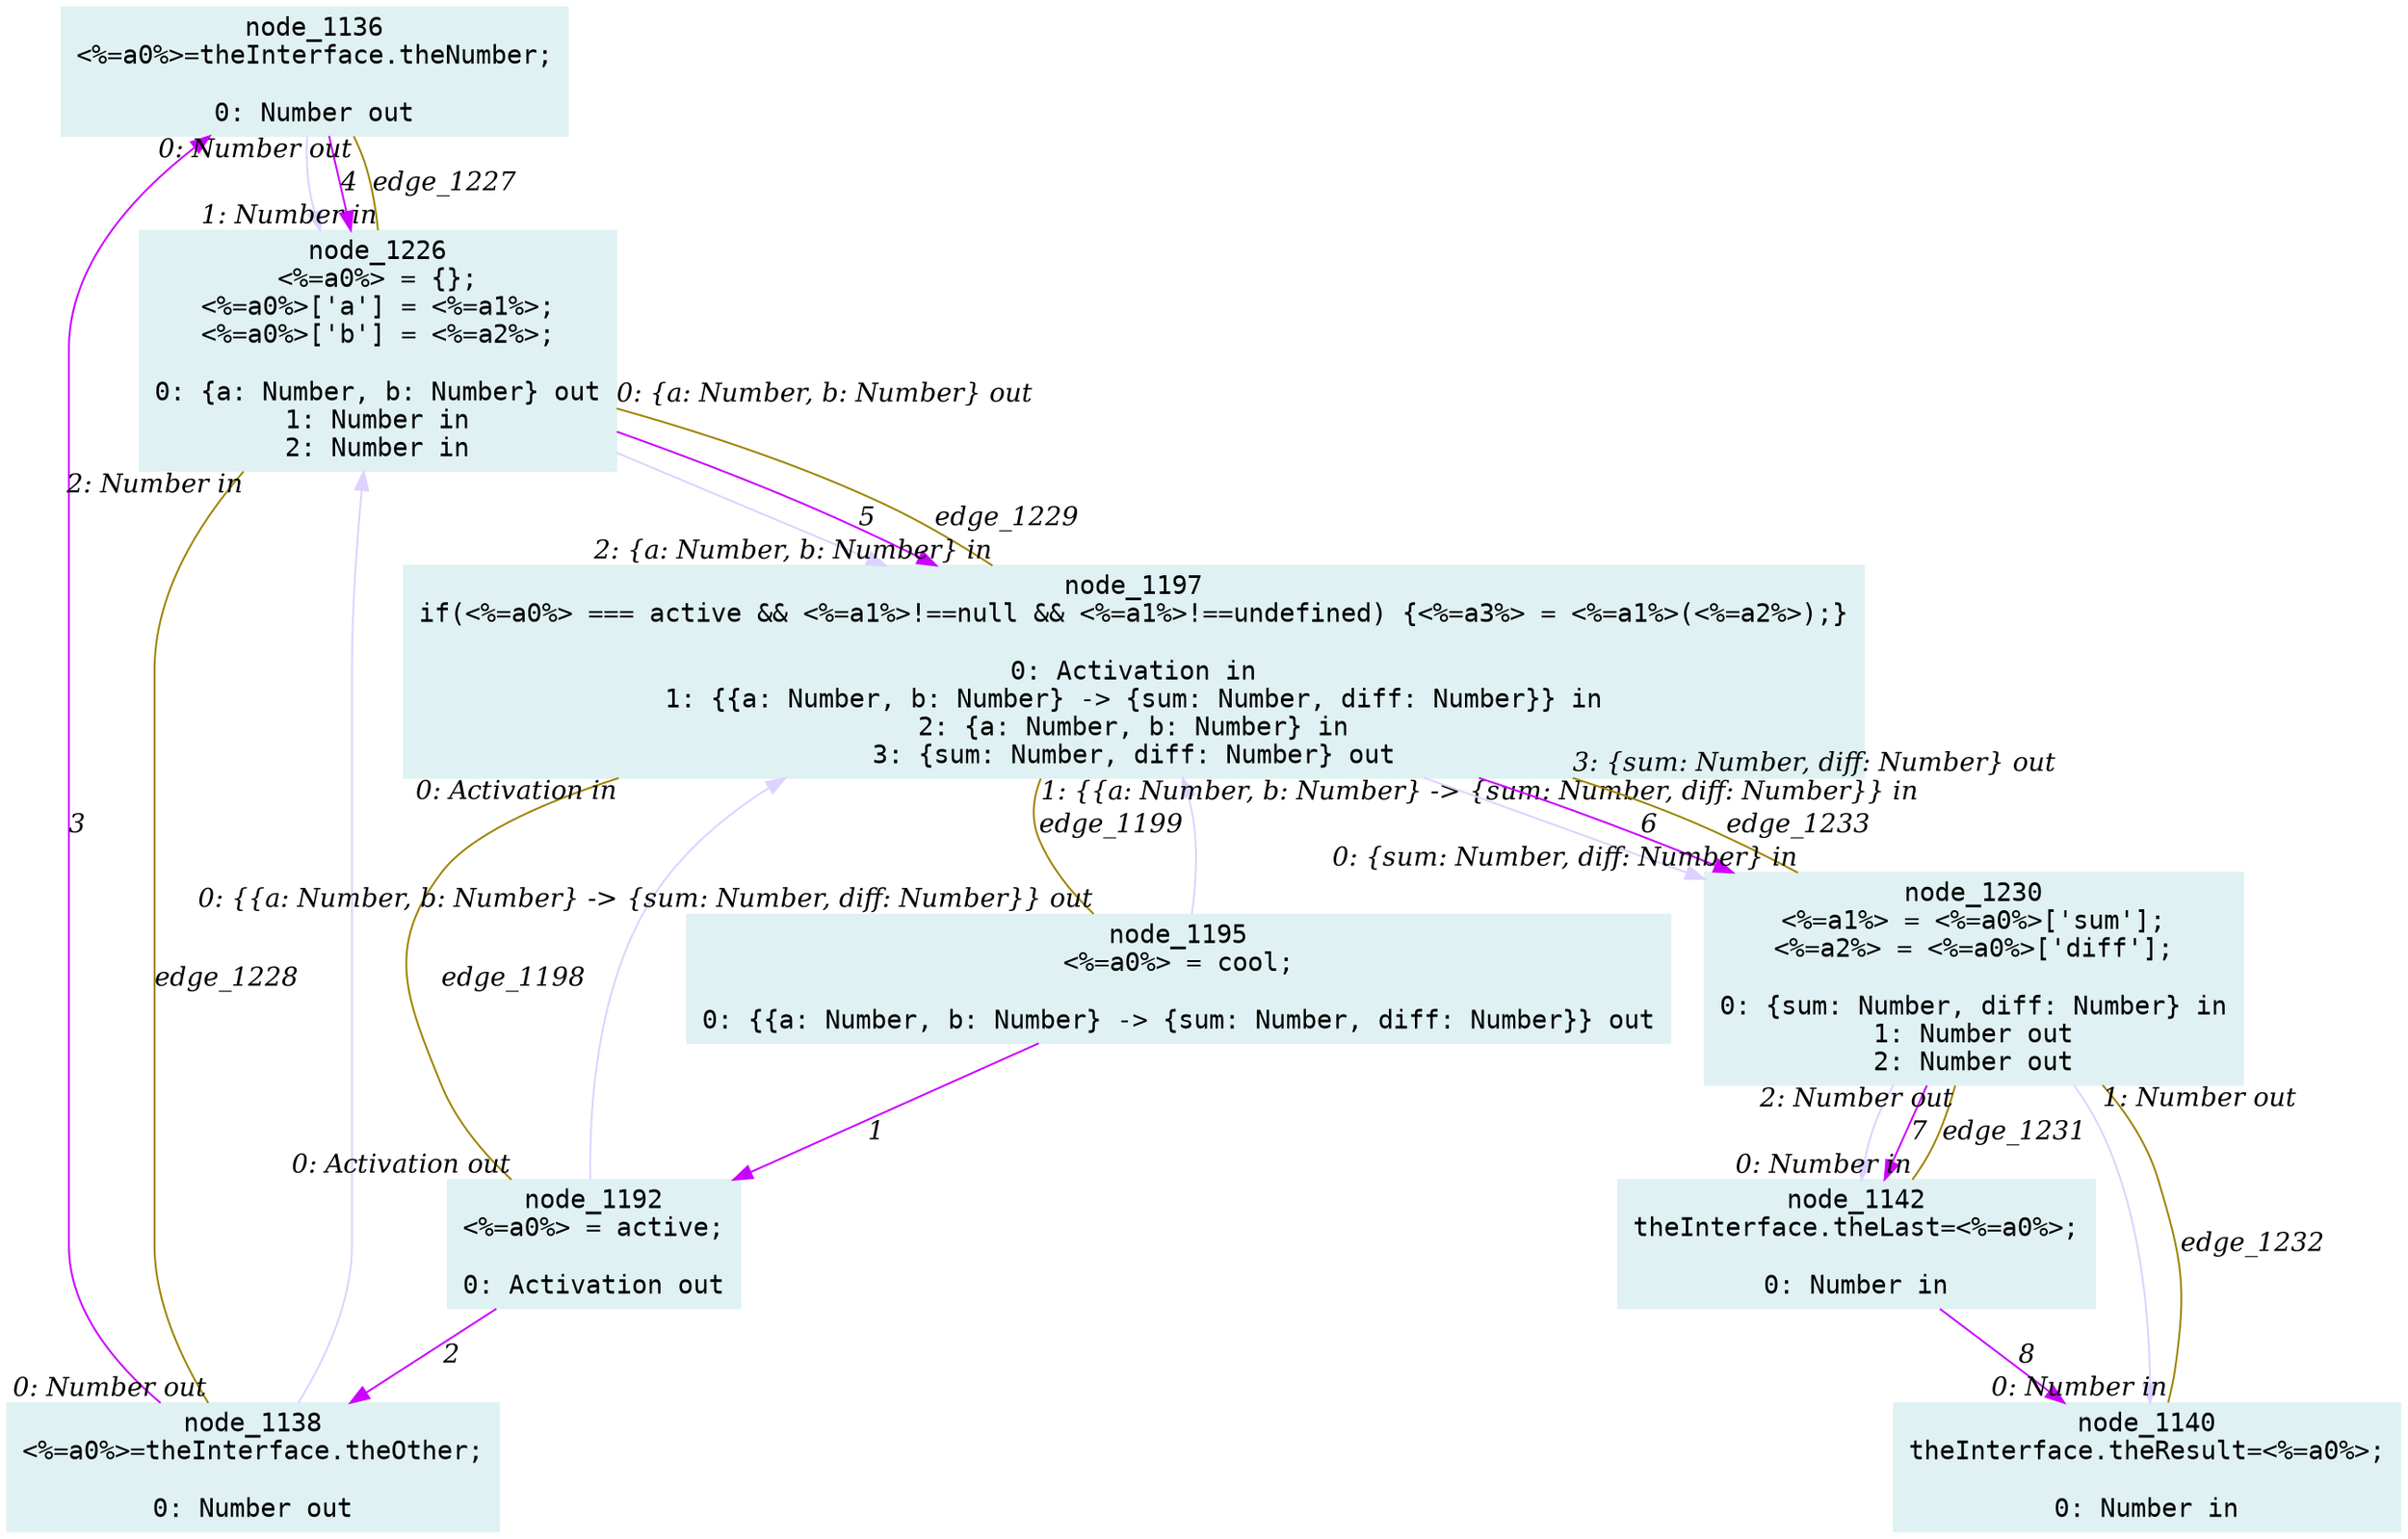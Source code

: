 digraph g{node_1136 [shape="box", style="filled", color="#dff1f2", fontname="Courier", label="node_1136
<%=a0%>=theInterface.theNumber;

0: Number out" ]
node_1138 [shape="box", style="filled", color="#dff1f2", fontname="Courier", label="node_1138
<%=a0%>=theInterface.theOther;

0: Number out" ]
node_1140 [shape="box", style="filled", color="#dff1f2", fontname="Courier", label="node_1140
theInterface.theResult=<%=a0%>;

0: Number in" ]
node_1142 [shape="box", style="filled", color="#dff1f2", fontname="Courier", label="node_1142
theInterface.theLast=<%=a0%>;

0: Number in" ]
node_1192 [shape="box", style="filled", color="#dff1f2", fontname="Courier", label="node_1192
<%=a0%> = active;

0: Activation out" ]
node_1195 [shape="box", style="filled", color="#dff1f2", fontname="Courier", label="node_1195
<%=a0%> = cool;

0: {{a: Number, b: Number} -> {sum: Number, diff: Number}} out" ]
node_1197 [shape="box", style="filled", color="#dff1f2", fontname="Courier", label="node_1197
if(<%=a0%> === active && <%=a1%>!==null && <%=a1%>!==undefined) {<%=a3%> = <%=a1%>(<%=a2%>);}

0: Activation in
1: {{a: Number, b: Number} -> {sum: Number, diff: Number}} in
2: {a: Number, b: Number} in
3: {sum: Number, diff: Number} out" ]
node_1226 [shape="box", style="filled", color="#dff1f2", fontname="Courier", label="node_1226
<%=a0%> = {};
<%=a0%>['a'] = <%=a1%>;
<%=a0%>['b'] = <%=a2%>;

0: {a: Number, b: Number} out
1: Number in
2: Number in" ]
node_1230 [shape="box", style="filled", color="#dff1f2", fontname="Courier", label="node_1230
<%=a1%> = <%=a0%>['sum'];
<%=a2%> = <%=a0%>['diff'];

0: {sum: Number, diff: Number} in
1: Number out
2: Number out" ]
node_1230 -> node_1140 [dir=forward, arrowHead=normal, fontname="Times-Italic", arrowsize=1, color="#ddd2ff", label="",  headlabel="", taillabel="" ]
node_1230 -> node_1142 [dir=forward, arrowHead=normal, fontname="Times-Italic", arrowsize=1, color="#ddd2ff", label="",  headlabel="", taillabel="" ]
node_1197 -> node_1230 [dir=forward, arrowHead=normal, fontname="Times-Italic", arrowsize=1, color="#ddd2ff", label="",  headlabel="", taillabel="" ]
node_1226 -> node_1197 [dir=forward, arrowHead=normal, fontname="Times-Italic", arrowsize=1, color="#ddd2ff", label="",  headlabel="", taillabel="" ]
node_1136 -> node_1226 [dir=forward, arrowHead=normal, fontname="Times-Italic", arrowsize=1, color="#ddd2ff", label="",  headlabel="", taillabel="" ]
node_1138 -> node_1226 [dir=forward, arrowHead=normal, fontname="Times-Italic", arrowsize=1, color="#ddd2ff", label="",  headlabel="", taillabel="" ]
node_1192 -> node_1197 [dir=forward, arrowHead=normal, fontname="Times-Italic", arrowsize=1, color="#ddd2ff", label="",  headlabel="", taillabel="" ]
node_1195 -> node_1197 [dir=forward, arrowHead=normal, fontname="Times-Italic", arrowsize=1, color="#ddd2ff", label="",  headlabel="", taillabel="" ]
node_1195 -> node_1192 [dir=forward, arrowHead=normal, fontname="Times-Italic", arrowsize=1, color="#cc00ff", label="1",  headlabel="", taillabel="" ]
node_1192 -> node_1138 [dir=forward, arrowHead=normal, fontname="Times-Italic", arrowsize=1, color="#cc00ff", label="2",  headlabel="", taillabel="" ]
node_1138 -> node_1136 [dir=forward, arrowHead=normal, fontname="Times-Italic", arrowsize=1, color="#cc00ff", label="3",  headlabel="", taillabel="" ]
node_1136 -> node_1226 [dir=forward, arrowHead=normal, fontname="Times-Italic", arrowsize=1, color="#cc00ff", label="4",  headlabel="", taillabel="" ]
node_1226 -> node_1197 [dir=forward, arrowHead=normal, fontname="Times-Italic", arrowsize=1, color="#cc00ff", label="5",  headlabel="", taillabel="" ]
node_1197 -> node_1230 [dir=forward, arrowHead=normal, fontname="Times-Italic", arrowsize=1, color="#cc00ff", label="6",  headlabel="", taillabel="" ]
node_1230 -> node_1142 [dir=forward, arrowHead=normal, fontname="Times-Italic", arrowsize=1, color="#cc00ff", label="7",  headlabel="", taillabel="" ]
node_1142 -> node_1140 [dir=forward, arrowHead=normal, fontname="Times-Italic", arrowsize=1, color="#cc00ff", label="8",  headlabel="", taillabel="" ]
node_1197 -> node_1192 [dir=none, arrowHead=none, fontname="Times-Italic", arrowsize=1, color="#9d8400", label="edge_1198",  headlabel="0: Activation out", taillabel="0: Activation in" ]
node_1197 -> node_1195 [dir=none, arrowHead=none, fontname="Times-Italic", arrowsize=1, color="#9d8400", label="edge_1199",  headlabel="0: {{a: Number, b: Number} -> {sum: Number, diff: Number}} out", taillabel="1: {{a: Number, b: Number} -> {sum: Number, diff: Number}} in" ]
node_1226 -> node_1136 [dir=none, arrowHead=none, fontname="Times-Italic", arrowsize=1, color="#9d8400", label="edge_1227",  headlabel="0: Number out", taillabel="1: Number in" ]
node_1226 -> node_1138 [dir=none, arrowHead=none, fontname="Times-Italic", arrowsize=1, color="#9d8400", label="edge_1228",  headlabel="0: Number out", taillabel="2: Number in" ]
node_1226 -> node_1197 [dir=none, arrowHead=none, fontname="Times-Italic", arrowsize=1, color="#9d8400", label="edge_1229",  headlabel="2: {a: Number, b: Number} in", taillabel="0: {a: Number, b: Number} out" ]
node_1230 -> node_1142 [dir=none, arrowHead=none, fontname="Times-Italic", arrowsize=1, color="#9d8400", label="edge_1231",  headlabel="0: Number in", taillabel="2: Number out" ]
node_1230 -> node_1140 [dir=none, arrowHead=none, fontname="Times-Italic", arrowsize=1, color="#9d8400", label="edge_1232",  headlabel="0: Number in", taillabel="1: Number out" ]
node_1230 -> node_1197 [dir=none, arrowHead=none, fontname="Times-Italic", arrowsize=1, color="#9d8400", label="edge_1233",  headlabel="3: {sum: Number, diff: Number} out", taillabel="0: {sum: Number, diff: Number} in" ]
}